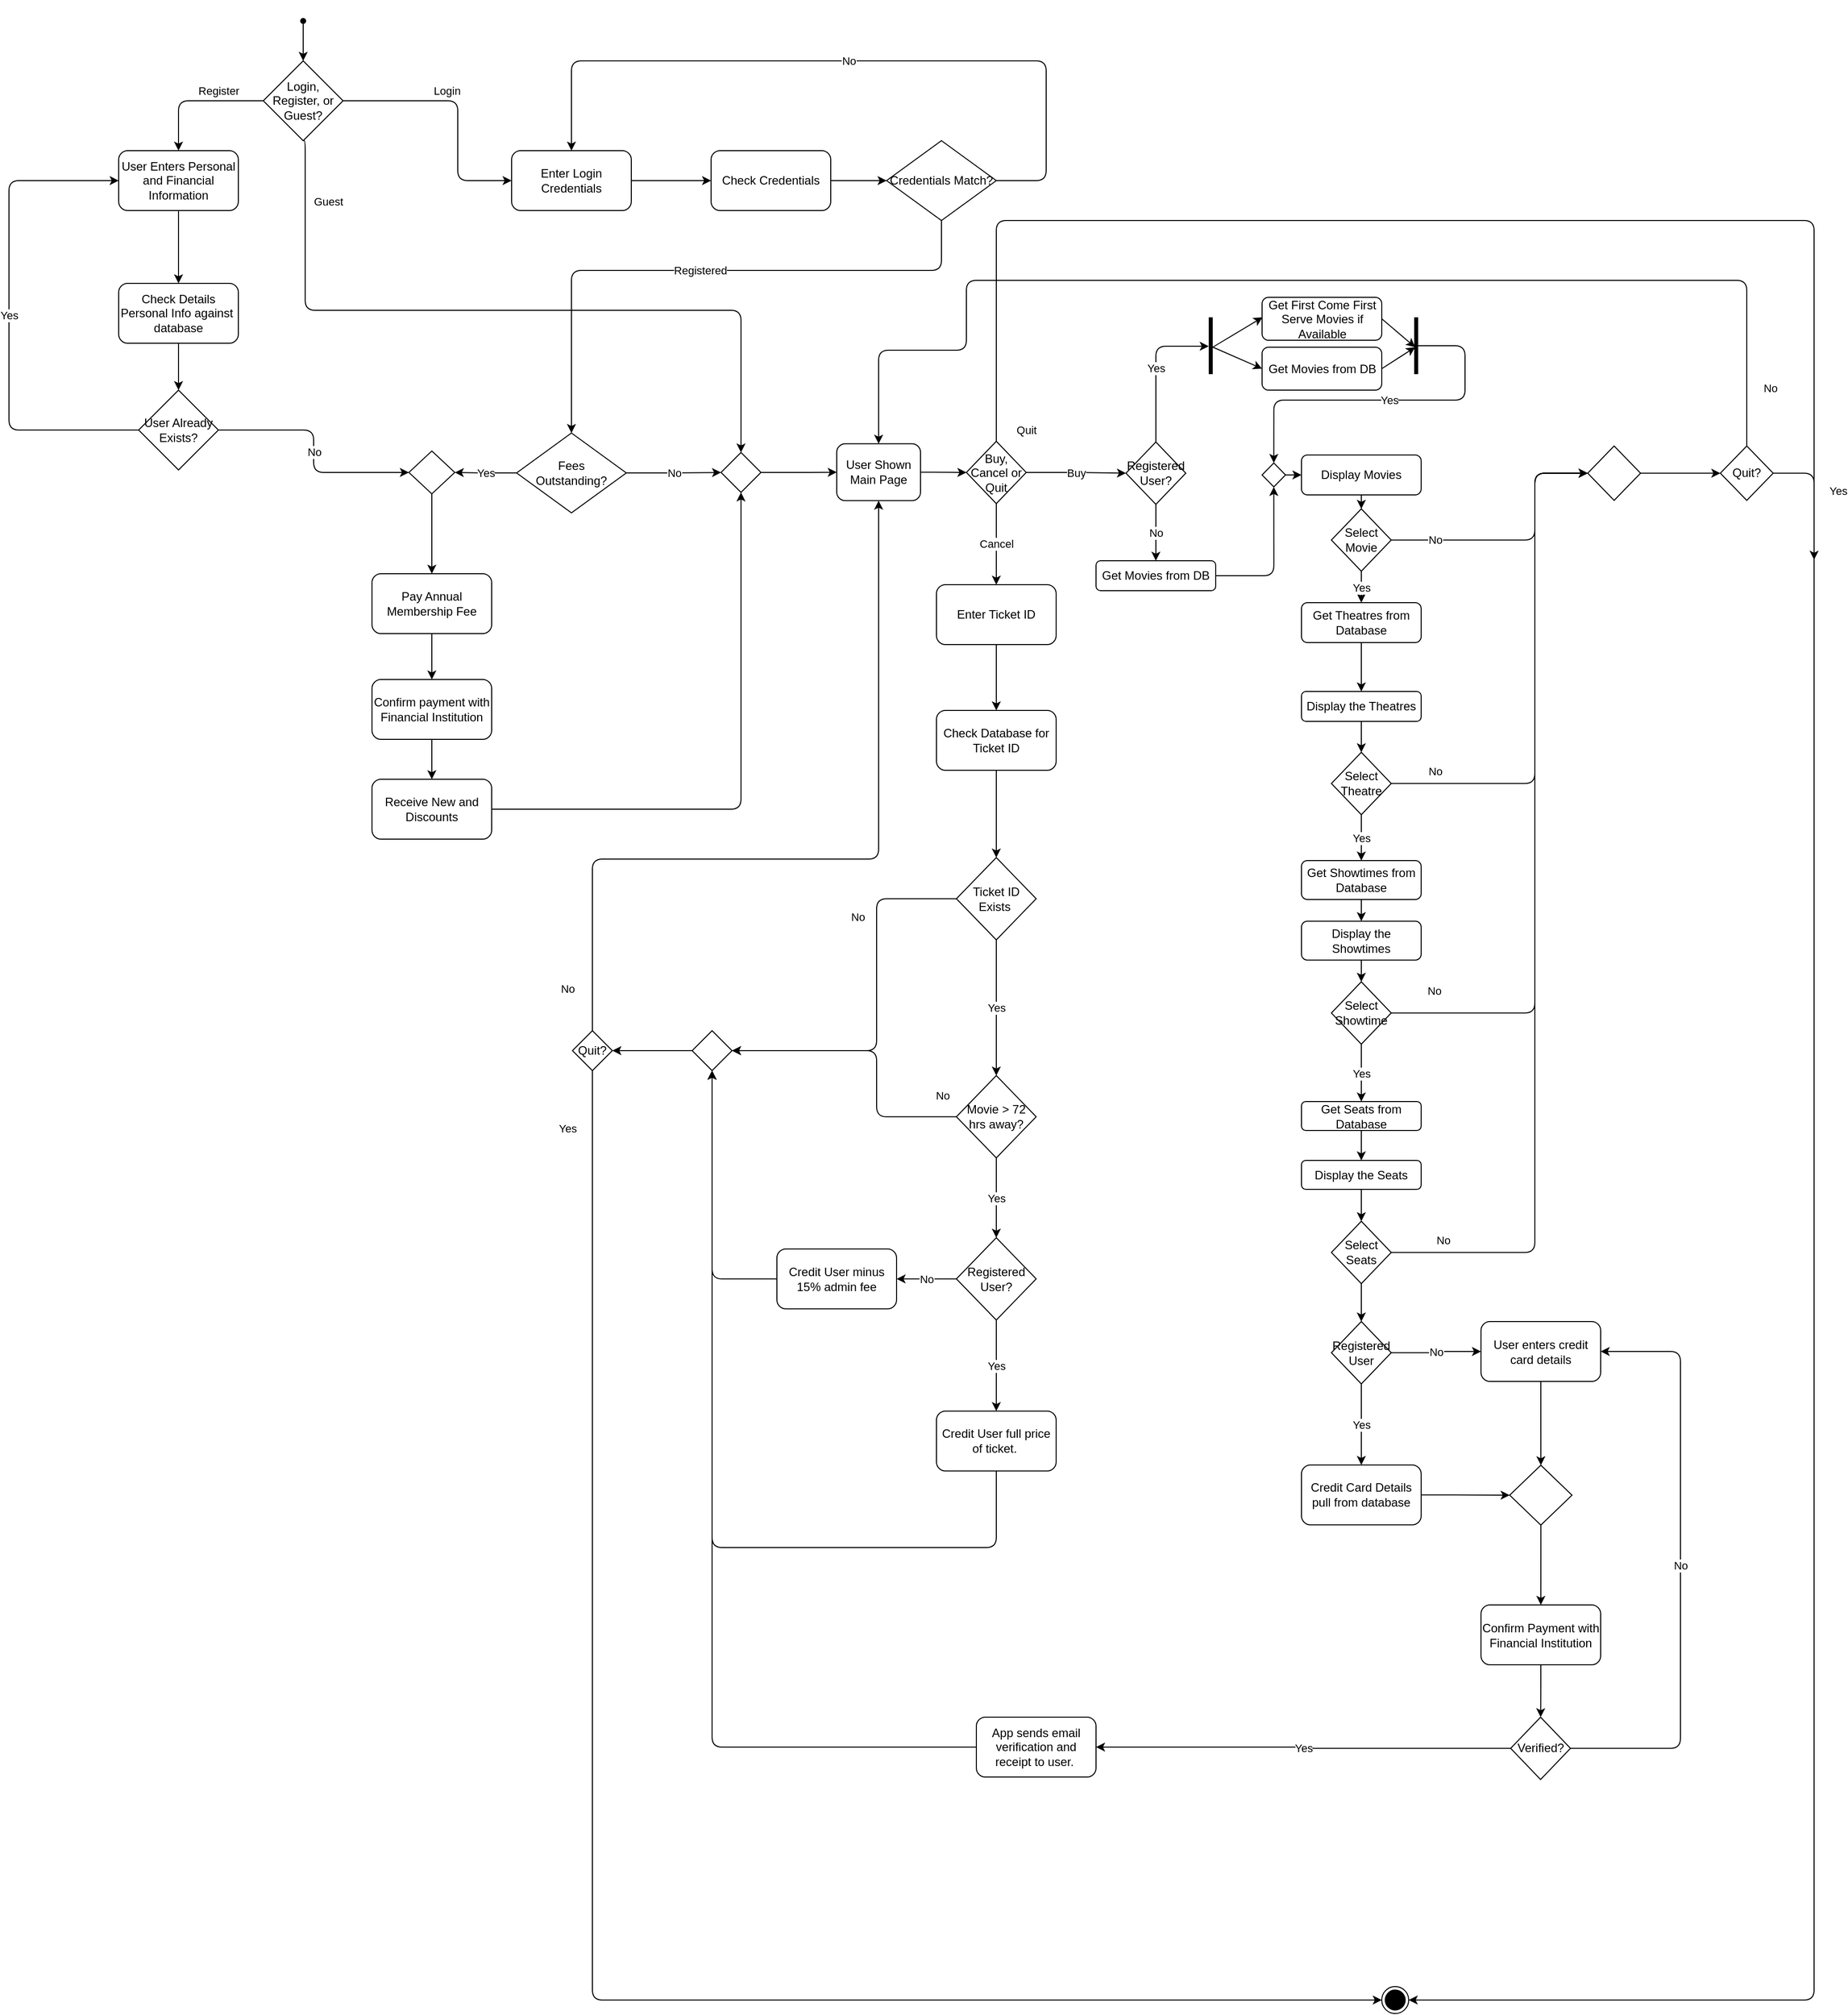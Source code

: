 <mxfile>
    <diagram id="45ct2a3uuLNAdjrdSQN5" name="Page-1">
        <mxGraphModel dx="3230" dy="1833" grid="1" gridSize="10" guides="1" tooltips="1" connect="1" arrows="1" fold="1" page="1" pageScale="1" pageWidth="850" pageHeight="1100" background="#ffffff" math="0" shadow="0">
            <root>
                <mxCell id="0"/>
                <mxCell id="1" parent="0"/>
                <mxCell id="5" value="" style="edgeStyle=none;html=1;fontColor=#000000;strokeColor=#000000;entryX=0.457;entryY=1.007;entryDx=0;entryDy=0;entryPerimeter=0;" edge="1" parent="1">
                    <mxGeometry relative="1" as="geometry">
                        <mxPoint x="145" y="30" as="sourcePoint"/>
                        <mxPoint x="145" y="30" as="targetPoint"/>
                    </mxGeometry>
                </mxCell>
                <mxCell id="9" value="" style="edgeStyle=none;html=1;fontColor=#000000;strokeColor=#000000;startArrow=none;" edge="1" parent="1" source="2" target="8">
                    <mxGeometry relative="1" as="geometry">
                        <mxPoint x="145" y="30" as="sourcePoint"/>
                    </mxGeometry>
                </mxCell>
                <mxCell id="12" value="Register" style="edgeStyle=orthogonalEdgeStyle;html=1;fontColor=#000000;strokeColor=#000000;exitX=0;exitY=0.5;exitDx=0;exitDy=0;entryX=0.5;entryY=0;entryDx=0;entryDy=0;labelBackgroundColor=#FFFFFF;" edge="1" parent="1" source="8" target="11">
                    <mxGeometry x="-0.333" y="-10" relative="1" as="geometry">
                        <mxPoint as="offset"/>
                    </mxGeometry>
                </mxCell>
                <mxCell id="17" value="Login" style="edgeStyle=orthogonalEdgeStyle;html=1;labelBackgroundColor=#FFFFFF;fontColor=#000000;strokeColor=#000000;" edge="1" parent="1" source="8" target="16">
                    <mxGeometry x="-0.167" y="10" relative="1" as="geometry">
                        <Array as="points">
                            <mxPoint x="300" y="110"/>
                        </Array>
                        <mxPoint as="offset"/>
                    </mxGeometry>
                </mxCell>
                <mxCell id="8" value="Login, Register, or Guest?" style="rhombus;whiteSpace=wrap;html=1;fillColor=none;strokeColor=#000000;fontColor=#000000;sketch=0;fillStyle=solid;" vertex="1" parent="1">
                    <mxGeometry x="105" y="70" width="80" height="80" as="geometry"/>
                </mxCell>
                <mxCell id="2" value="" style="shape=waypoint;sketch=0;fillStyle=solid;size=6;pointerEvents=1;points=[];fillColor=none;resizable=0;rotatable=0;perimeter=centerPerimeter;snapToPoint=1;strokeColor=#000000;fontColor=#000000;" vertex="1" parent="1">
                    <mxGeometry x="125" y="10" width="40" height="40" as="geometry"/>
                </mxCell>
                <mxCell id="10" value="" style="edgeStyle=none;html=1;fontColor=#000000;strokeColor=#000000;endArrow=none;" edge="1" parent="1" target="2">
                    <mxGeometry relative="1" as="geometry">
                        <mxPoint x="145" y="30" as="sourcePoint"/>
                        <mxPoint x="145" y="70" as="targetPoint"/>
                    </mxGeometry>
                </mxCell>
                <mxCell id="14" value="" style="edgeStyle=orthogonalEdgeStyle;html=1;labelBackgroundColor=#FFFFFF;fontColor=#000000;strokeColor=#000000;entryX=0.5;entryY=0;entryDx=0;entryDy=0;exitX=0.5;exitY=1;exitDx=0;exitDy=0;" edge="1" parent="1" source="11" target="46">
                    <mxGeometry relative="1" as="geometry"/>
                </mxCell>
                <mxCell id="11" value="User Enters Personal and Financial Information" style="rounded=1;whiteSpace=wrap;html=1;fillColor=none;strokeColor=#000000;fontColor=#000000;sketch=0;fillStyle=solid;" vertex="1" parent="1">
                    <mxGeometry x="-40" y="160" width="120" height="60" as="geometry"/>
                </mxCell>
                <mxCell id="71" value="" style="edgeStyle=orthogonalEdgeStyle;html=1;labelBackgroundColor=#FFFFFF;fontColor=#000000;strokeColor=#000000;" edge="1" parent="1" source="13" target="69">
                    <mxGeometry relative="1" as="geometry"/>
                </mxCell>
                <mxCell id="13" value="Pay Annual Membership Fee" style="whiteSpace=wrap;html=1;fillColor=none;strokeColor=#000000;fontColor=#000000;rounded=1;sketch=0;fillStyle=solid;" vertex="1" parent="1">
                    <mxGeometry x="214" y="584" width="120" height="60" as="geometry"/>
                </mxCell>
                <mxCell id="45" value="" style="edgeStyle=orthogonalEdgeStyle;html=1;labelBackgroundColor=#FFFFFF;fontColor=#000000;strokeColor=#000000;" edge="1" parent="1" source="16" target="44">
                    <mxGeometry relative="1" as="geometry"/>
                </mxCell>
                <mxCell id="16" value="Enter Login Credentials" style="rounded=1;whiteSpace=wrap;html=1;fillColor=none;strokeColor=#000000;fontColor=#000000;sketch=0;fillStyle=solid;" vertex="1" parent="1">
                    <mxGeometry x="354" y="160" width="120" height="60" as="geometry"/>
                </mxCell>
                <mxCell id="27" value="Registered" style="edgeStyle=orthogonalEdgeStyle;html=1;labelBackgroundColor=#FFFFFF;fontColor=#000000;strokeColor=#000000;exitX=0.5;exitY=1;exitDx=0;exitDy=0;" edge="1" parent="1" source="153" target="24">
                    <mxGeometry relative="1" as="geometry">
                        <mxPoint x="414" y="363" as="sourcePoint"/>
                        <Array as="points">
                            <mxPoint x="785" y="280"/>
                            <mxPoint x="414" y="280"/>
                        </Array>
                    </mxGeometry>
                </mxCell>
                <mxCell id="41" value="Guest" style="edgeStyle=orthogonalEdgeStyle;html=1;labelBackgroundColor=#FFFFFF;fontColor=#000000;strokeColor=#000000;entryX=0.5;entryY=0;entryDx=0;entryDy=0;exitX=0.5;exitY=1;exitDx=0;exitDy=0;" edge="1" parent="1" source="8" target="42">
                    <mxGeometry x="-0.835" y="23" relative="1" as="geometry">
                        <mxPoint x="469" y="323" as="sourcePoint"/>
                        <mxPoint x="564" y="323" as="targetPoint"/>
                        <Array as="points">
                            <mxPoint x="147" y="150"/>
                            <mxPoint x="147" y="320"/>
                            <mxPoint x="584" y="320"/>
                        </Array>
                        <mxPoint y="1" as="offset"/>
                    </mxGeometry>
                </mxCell>
                <mxCell id="32" value="Yes" style="edgeStyle=orthogonalEdgeStyle;html=1;labelBackgroundColor=#FFFFFF;fontColor=#000000;strokeColor=#000000;" edge="1" parent="1" source="24" target="31">
                    <mxGeometry relative="1" as="geometry"/>
                </mxCell>
                <mxCell id="39" value="No" style="edgeStyle=orthogonalEdgeStyle;html=1;labelBackgroundColor=#FFFFFF;fontColor=#000000;strokeColor=#000000;entryX=0;entryY=0.5;entryDx=0;entryDy=0;" edge="1" parent="1" source="24" target="42">
                    <mxGeometry relative="1" as="geometry">
                        <mxPoint x="564" y="482" as="targetPoint"/>
                    </mxGeometry>
                </mxCell>
                <mxCell id="24" value="Fees &lt;br&gt;Outstanding?" style="rhombus;whiteSpace=wrap;html=1;fillColor=none;strokeColor=#000000;fontColor=#000000;sketch=0;fillStyle=solid;" vertex="1" parent="1">
                    <mxGeometry x="359" y="443" width="110" height="80" as="geometry"/>
                </mxCell>
                <mxCell id="33" value="" style="edgeStyle=orthogonalEdgeStyle;html=1;labelBackgroundColor=#FFFFFF;fontColor=#000000;strokeColor=#000000;" edge="1" parent="1" source="31" target="13">
                    <mxGeometry relative="1" as="geometry"/>
                </mxCell>
                <mxCell id="31" value="" style="rhombus;whiteSpace=wrap;html=1;fillColor=none;strokeColor=#000000;fontColor=#000000;sketch=0;fillStyle=solid;" vertex="1" parent="1">
                    <mxGeometry x="251" y="461" width="46" height="43" as="geometry"/>
                </mxCell>
                <mxCell id="37" value="" style="edgeStyle=orthogonalEdgeStyle;html=1;labelBackgroundColor=#FFFFFF;fontColor=#000000;strokeColor=#000000;entryX=0.5;entryY=1;entryDx=0;entryDy=0;" edge="1" parent="1" source="34" target="42">
                    <mxGeometry relative="1" as="geometry">
                        <mxPoint x="414.0" y="820" as="targetPoint"/>
                    </mxGeometry>
                </mxCell>
                <mxCell id="34" value="Receive New and Discounts" style="whiteSpace=wrap;html=1;fillColor=none;strokeColor=#000000;fontColor=#000000;rounded=1;sketch=0;fillStyle=solid;" vertex="1" parent="1">
                    <mxGeometry x="214" y="790" width="120" height="60" as="geometry"/>
                </mxCell>
                <mxCell id="74" value="Buy" style="edgeStyle=orthogonalEdgeStyle;html=1;labelBackgroundColor=#FFFFFF;fontColor=#000000;strokeColor=#000000;exitX=1;exitY=0.5;exitDx=0;exitDy=0;entryX=0;entryY=0.5;entryDx=0;entryDy=0;" edge="1" parent="1" source="101" target="201">
                    <mxGeometry relative="1" as="geometry">
                        <mxPoint x="920" y="483" as="sourcePoint"/>
                        <mxPoint x="960" y="483" as="targetPoint"/>
                    </mxGeometry>
                </mxCell>
                <mxCell id="102" value="" style="edgeStyle=orthogonalEdgeStyle;html=1;labelBackgroundColor=#FFFFFF;fontColor=#000000;strokeColor=#000000;" edge="1" parent="1" source="38" target="101">
                    <mxGeometry relative="1" as="geometry"/>
                </mxCell>
                <mxCell id="38" value="User Shown Main Page" style="rounded=1;whiteSpace=wrap;html=1;fillColor=none;strokeColor=#000000;fontColor=#000000;sketch=0;fillStyle=solid;" vertex="1" parent="1">
                    <mxGeometry x="680" y="453.75" width="84" height="57" as="geometry"/>
                </mxCell>
                <mxCell id="43" value="" style="edgeStyle=orthogonalEdgeStyle;html=1;labelBackgroundColor=#FFFFFF;fontColor=#000000;strokeColor=#000000;" edge="1" parent="1" source="42" target="38">
                    <mxGeometry relative="1" as="geometry"/>
                </mxCell>
                <mxCell id="42" value="" style="rhombus;whiteSpace=wrap;html=1;fontColor=#000000;strokeColor=#000000;fillColor=#FFFFFF;" vertex="1" parent="1">
                    <mxGeometry x="564" y="462.5" width="40" height="40" as="geometry"/>
                </mxCell>
                <mxCell id="154" value="" style="edgeStyle=orthogonalEdgeStyle;html=1;labelBackgroundColor=#FFFFFF;fontColor=#000000;strokeColor=#000000;" edge="1" parent="1" source="44" target="153">
                    <mxGeometry relative="1" as="geometry"/>
                </mxCell>
                <mxCell id="44" value="Check Credentials" style="whiteSpace=wrap;html=1;fillColor=none;strokeColor=#000000;fontColor=#000000;rounded=1;sketch=0;fillStyle=solid;" vertex="1" parent="1">
                    <mxGeometry x="554" y="160" width="120" height="60" as="geometry"/>
                </mxCell>
                <mxCell id="56" value="" style="edgeStyle=orthogonalEdgeStyle;html=1;labelBackgroundColor=#FFFFFF;fontColor=#000000;strokeColor=#000000;" edge="1" parent="1" source="46" target="55">
                    <mxGeometry relative="1" as="geometry"/>
                </mxCell>
                <mxCell id="46" value="Check Details Personal Info against&amp;nbsp;&lt;br&gt;database" style="whiteSpace=wrap;html=1;fillColor=none;strokeColor=#000000;fontColor=#000000;rounded=1;sketch=0;fillStyle=solid;" vertex="1" parent="1">
                    <mxGeometry x="-40" y="293" width="120" height="60" as="geometry"/>
                </mxCell>
                <mxCell id="58" value="Yes" style="edgeStyle=orthogonalEdgeStyle;html=1;labelBackgroundColor=#FFFFFF;fontColor=#000000;strokeColor=#000000;entryX=0;entryY=0.5;entryDx=0;entryDy=0;" edge="1" parent="1" source="55" target="11">
                    <mxGeometry relative="1" as="geometry">
                        <mxPoint x="-100" y="440" as="targetPoint"/>
                        <Array as="points">
                            <mxPoint x="-150" y="440"/>
                            <mxPoint x="-150" y="190"/>
                        </Array>
                    </mxGeometry>
                </mxCell>
                <mxCell id="60" value="No" style="edgeStyle=orthogonalEdgeStyle;html=1;labelBackgroundColor=#FFFFFF;fontColor=#000000;strokeColor=#000000;entryX=0;entryY=0.5;entryDx=0;entryDy=0;" edge="1" parent="1" source="55" target="31">
                    <mxGeometry relative="1" as="geometry">
                        <mxPoint x="20" y="525" as="targetPoint"/>
                    </mxGeometry>
                </mxCell>
                <mxCell id="55" value="User Already Exists?" style="rhombus;whiteSpace=wrap;html=1;fillColor=none;strokeColor=#000000;fontColor=#000000;sketch=0;fillStyle=solid;" vertex="1" parent="1">
                    <mxGeometry x="-20" y="400" width="80" height="80" as="geometry"/>
                </mxCell>
                <mxCell id="72" value="" style="edgeStyle=orthogonalEdgeStyle;html=1;labelBackgroundColor=#FFFFFF;fontColor=#000000;strokeColor=#000000;" edge="1" parent="1" source="69" target="34">
                    <mxGeometry relative="1" as="geometry"/>
                </mxCell>
                <mxCell id="69" value="Confirm payment with Financial Institution" style="whiteSpace=wrap;html=1;fillColor=none;strokeColor=#000000;fontColor=#000000;rounded=1;sketch=0;fillStyle=solid;" vertex="1" parent="1">
                    <mxGeometry x="214" y="690" width="120" height="60" as="geometry"/>
                </mxCell>
                <mxCell id="230" value="Yes" style="edgeStyle=none;html=1;labelBackgroundColor=#FFFFFF;fontColor=#000000;startArrow=none;startFill=0;endArrow=classic;endFill=1;strokeColor=#000000;" edge="1" parent="1" source="73" target="203">
                    <mxGeometry relative="1" as="geometry"/>
                </mxCell>
                <mxCell id="244" value="No" style="edgeStyle=orthogonalEdgeStyle;html=1;labelBackgroundColor=#FFFFFF;fontColor=#000000;startArrow=none;startFill=0;endArrow=classic;endFill=1;strokeColor=#000000;entryX=0;entryY=0.5;entryDx=0;entryDy=0;" edge="1" parent="1" source="73" target="176">
                    <mxGeometry x="-0.666" relative="1" as="geometry">
                        <mxPoint x="1316" y="550.25" as="targetPoint"/>
                        <Array as="points">
                            <mxPoint x="1380" y="550"/>
                            <mxPoint x="1380" y="483"/>
                        </Array>
                        <mxPoint as="offset"/>
                    </mxGeometry>
                </mxCell>
                <mxCell id="73" value="Select Movie" style="rhombus;whiteSpace=wrap;html=1;fontColor=#000000;strokeColor=#000000;fillColor=#FFFFFF;" vertex="1" parent="1">
                    <mxGeometry x="1176" y="519" width="60" height="62.5" as="geometry"/>
                </mxCell>
                <mxCell id="84" value="" style="edgeStyle=orthogonalEdgeStyle;html=1;labelBackgroundColor=#FFFFFF;fontColor=#000000;strokeColor=#000000;" edge="1" parent="1" source="81" target="83">
                    <mxGeometry relative="1" as="geometry"/>
                </mxCell>
                <mxCell id="81" value="Display the Theatres" style="rounded=1;whiteSpace=wrap;html=1;fillColor=#FFFFFF;strokeColor=#000000;fontColor=#000000;" vertex="1" parent="1">
                    <mxGeometry x="1146" y="702" width="120" height="30" as="geometry"/>
                </mxCell>
                <mxCell id="179" value="No" style="edgeStyle=orthogonalEdgeStyle;html=1;labelBackgroundColor=#FFFFFF;fontColor=#000000;strokeColor=#000000;entryX=0;entryY=0.5;entryDx=0;entryDy=0;" edge="1" parent="1" source="83" target="176">
                    <mxGeometry x="-0.828" y="12" relative="1" as="geometry">
                        <mxPoint x="1316" y="752.25" as="targetPoint"/>
                        <Array as="points">
                            <mxPoint x="1380" y="794"/>
                            <mxPoint x="1380" y="483"/>
                        </Array>
                        <mxPoint as="offset"/>
                    </mxGeometry>
                </mxCell>
                <mxCell id="208" value="Yes" style="edgeStyle=orthogonalEdgeStyle;html=1;labelBackgroundColor=#FFFFFF;fontColor=#000000;strokeColor=#000000;" edge="1" parent="1" source="83" target="205">
                    <mxGeometry relative="1" as="geometry"/>
                </mxCell>
                <mxCell id="83" value="Select Theatre" style="rhombus;whiteSpace=wrap;html=1;fontColor=#000000;strokeColor=#000000;fillColor=#FFFFFF;" vertex="1" parent="1">
                    <mxGeometry x="1176" y="763" width="60" height="62.5" as="geometry"/>
                </mxCell>
                <mxCell id="90" value="Yes" style="edgeStyle=orthogonalEdgeStyle;html=1;labelBackgroundColor=#FFFFFF;fontColor=#000000;strokeColor=#000000;" edge="1" parent="1" source="85" target="89">
                    <mxGeometry relative="1" as="geometry"/>
                </mxCell>
                <mxCell id="181" value="No" style="edgeStyle=orthogonalEdgeStyle;html=1;labelBackgroundColor=#FFFFFF;fontColor=#000000;strokeColor=#000000;entryX=0;entryY=0.5;entryDx=0;entryDy=0;" edge="1" parent="1" source="85" target="176">
                    <mxGeometry x="-0.885" y="22" relative="1" as="geometry">
                        <mxPoint x="1316" y="982.25" as="targetPoint"/>
                        <Array as="points">
                            <mxPoint x="1380" y="1024"/>
                            <mxPoint x="1380" y="483"/>
                        </Array>
                        <mxPoint as="offset"/>
                    </mxGeometry>
                </mxCell>
                <mxCell id="85" value="Select Showtime" style="rhombus;whiteSpace=wrap;html=1;fontColor=#000000;strokeColor=#000000;fillColor=#FFFFFF;" vertex="1" parent="1">
                    <mxGeometry x="1176" y="993" width="60" height="62.5" as="geometry"/>
                </mxCell>
                <mxCell id="88" value="" style="edgeStyle=orthogonalEdgeStyle;html=1;labelBackgroundColor=#FFFFFF;fontColor=#000000;strokeColor=#000000;" edge="1" parent="1" source="87" target="85">
                    <mxGeometry relative="1" as="geometry"/>
                </mxCell>
                <mxCell id="87" value="Display the Showtimes" style="rounded=1;whiteSpace=wrap;html=1;fillColor=#FFFFFF;strokeColor=#000000;fontColor=#000000;" vertex="1" parent="1">
                    <mxGeometry x="1146" y="932.25" width="120" height="39" as="geometry"/>
                </mxCell>
                <mxCell id="213" value="" style="edgeStyle=orthogonalEdgeStyle;html=1;labelBackgroundColor=#FFFFFF;fontColor=#000000;strokeColor=#000000;" edge="1" parent="1" source="89" target="212">
                    <mxGeometry relative="1" as="geometry"/>
                </mxCell>
                <mxCell id="89" value="Get Seats from Database" style="rounded=1;whiteSpace=wrap;html=1;fillColor=#FFFFFF;strokeColor=#000000;fontColor=#000000;" vertex="1" parent="1">
                    <mxGeometry x="1146" y="1113" width="120" height="29" as="geometry"/>
                </mxCell>
                <mxCell id="98" value="" style="edgeStyle=orthogonalEdgeStyle;html=1;labelBackgroundColor=#FFFFFF;fontColor=#000000;strokeColor=#000000;" edge="1" parent="1" source="91" target="97">
                    <mxGeometry relative="1" as="geometry"/>
                </mxCell>
                <mxCell id="183" value="No" style="edgeStyle=orthogonalEdgeStyle;html=1;labelBackgroundColor=#FFFFFF;fontColor=#000000;strokeColor=#000000;entryX=0;entryY=0.5;entryDx=0;entryDy=0;" edge="1" parent="1" source="91" target="176">
                    <mxGeometry x="-0.893" y="12" relative="1" as="geometry">
                        <mxPoint x="1316" y="1222.25" as="targetPoint"/>
                        <Array as="points">
                            <mxPoint x="1380" y="1264"/>
                            <mxPoint x="1380" y="483"/>
                        </Array>
                        <mxPoint x="-1" as="offset"/>
                    </mxGeometry>
                </mxCell>
                <mxCell id="91" value="Select Seats" style="rhombus;whiteSpace=wrap;html=1;fontColor=#000000;strokeColor=#000000;fillColor=#FFFFFF;" vertex="1" parent="1">
                    <mxGeometry x="1176" y="1233" width="60" height="62.5" as="geometry"/>
                </mxCell>
                <mxCell id="100" value="Yes" style="edgeStyle=orthogonalEdgeStyle;html=1;labelBackgroundColor=#FFFFFF;fontColor=#000000;strokeColor=#000000;" edge="1" parent="1" source="97" target="99">
                    <mxGeometry relative="1" as="geometry"/>
                </mxCell>
                <mxCell id="105" value="No" style="edgeStyle=orthogonalEdgeStyle;html=1;labelBackgroundColor=#FFFFFF;fontColor=#000000;strokeColor=#000000;" edge="1" parent="1" source="97" target="104">
                    <mxGeometry relative="1" as="geometry"/>
                </mxCell>
                <mxCell id="97" value="Registered User" style="rhombus;whiteSpace=wrap;html=1;fontColor=#000000;strokeColor=#000000;fillColor=#FFFFFF;" vertex="1" parent="1">
                    <mxGeometry x="1176" y="1333.5" width="60" height="62.5" as="geometry"/>
                </mxCell>
                <mxCell id="108" value="" style="edgeStyle=orthogonalEdgeStyle;html=1;labelBackgroundColor=#FFFFFF;fontColor=#000000;strokeColor=#000000;" edge="1" parent="1" source="99" target="106">
                    <mxGeometry relative="1" as="geometry"/>
                </mxCell>
                <mxCell id="99" value="Credit Card Details pull from database" style="rounded=1;whiteSpace=wrap;html=1;fillColor=#FFFFFF;strokeColor=#000000;fontColor=#000000;" vertex="1" parent="1">
                    <mxGeometry x="1146" y="1477.25" width="120" height="60" as="geometry"/>
                </mxCell>
                <mxCell id="129" value="Cancel" style="edgeStyle=orthogonalEdgeStyle;html=1;labelBackgroundColor=#FFFFFF;fontColor=#000000;strokeColor=#000000;" edge="1" parent="1" source="101" target="128">
                    <mxGeometry relative="1" as="geometry"/>
                </mxCell>
                <mxCell id="246" value="Quit" style="edgeStyle=orthogonalEdgeStyle;html=1;labelBackgroundColor=#FFFFFF;fontColor=#000000;startArrow=none;startFill=0;endArrow=classic;endFill=1;strokeColor=#000000;" edge="1" parent="1" source="101">
                    <mxGeometry x="-0.984" y="-30" relative="1" as="geometry">
                        <mxPoint x="1660" y="570" as="targetPoint"/>
                        <Array as="points">
                            <mxPoint x="840" y="230"/>
                            <mxPoint x="1660" y="230"/>
                        </Array>
                        <mxPoint as="offset"/>
                    </mxGeometry>
                </mxCell>
                <mxCell id="101" value="Buy, Cancel or Quit" style="rhombus;whiteSpace=wrap;html=1;fontColor=#000000;strokeColor=#000000;fillColor=#FFFFFF;" vertex="1" parent="1">
                    <mxGeometry x="810" y="451.25" width="60" height="62.5" as="geometry"/>
                </mxCell>
                <mxCell id="107" value="" style="edgeStyle=orthogonalEdgeStyle;html=1;labelBackgroundColor=#FFFFFF;fontColor=#000000;strokeColor=#000000;" edge="1" parent="1" source="104" target="106">
                    <mxGeometry relative="1" as="geometry"/>
                </mxCell>
                <mxCell id="104" value="User enters credit card details" style="rounded=1;whiteSpace=wrap;html=1;fillColor=#FFFFFF;strokeColor=#000000;fontColor=#000000;" vertex="1" parent="1">
                    <mxGeometry x="1326" y="1333.5" width="120" height="60" as="geometry"/>
                </mxCell>
                <mxCell id="111" value="" style="edgeStyle=orthogonalEdgeStyle;html=1;labelBackgroundColor=#FFFFFF;fontColor=#000000;strokeColor=#000000;" edge="1" parent="1" source="106" target="110">
                    <mxGeometry relative="1" as="geometry"/>
                </mxCell>
                <mxCell id="106" value="" style="rhombus;whiteSpace=wrap;html=1;fontColor=#000000;strokeColor=#000000;fillColor=#FFFFFF;direction=south;" vertex="1" parent="1">
                    <mxGeometry x="1354.75" y="1477.5" width="62.5" height="60" as="geometry"/>
                </mxCell>
                <mxCell id="113" value="" style="edgeStyle=orthogonalEdgeStyle;html=1;labelBackgroundColor=#FFFFFF;fontColor=#000000;strokeColor=#000000;" edge="1" parent="1" source="110" target="112">
                    <mxGeometry relative="1" as="geometry"/>
                </mxCell>
                <mxCell id="110" value="Confirm Payment with Financial Institution" style="rounded=1;whiteSpace=wrap;html=1;fillColor=#FFFFFF;strokeColor=#000000;fontColor=#000000;" vertex="1" parent="1">
                    <mxGeometry x="1326" y="1617.5" width="120" height="60" as="geometry"/>
                </mxCell>
                <mxCell id="115" value="No" style="edgeStyle=orthogonalEdgeStyle;html=1;labelBackgroundColor=#FFFFFF;fontColor=#000000;strokeColor=#000000;entryX=1;entryY=0.5;entryDx=0;entryDy=0;" edge="1" parent="1" source="112" target="104">
                    <mxGeometry relative="1" as="geometry">
                        <mxPoint x="1465.75" y="1761.333" as="targetPoint"/>
                        <Array as="points">
                            <mxPoint x="1526" y="1761"/>
                            <mxPoint x="1526" y="1364"/>
                        </Array>
                    </mxGeometry>
                </mxCell>
                <mxCell id="119" value="Yes" style="edgeStyle=orthogonalEdgeStyle;html=1;labelBackgroundColor=#FFFFFF;fontColor=#000000;strokeColor=#000000;" edge="1" parent="1" source="112" target="118">
                    <mxGeometry relative="1" as="geometry"/>
                </mxCell>
                <mxCell id="112" value="Verified?" style="rhombus;whiteSpace=wrap;html=1;fontColor=#000000;strokeColor=#000000;fillColor=#FFFFFF;" vertex="1" parent="1">
                    <mxGeometry x="1355.75" y="1730" width="60" height="62.5" as="geometry"/>
                </mxCell>
                <mxCell id="125" value="" style="edgeStyle=orthogonalEdgeStyle;html=1;labelBackgroundColor=#FFFFFF;fontColor=#000000;strokeColor=#000000;entryX=0.5;entryY=1;entryDx=0;entryDy=0;" edge="1" parent="1" source="118" target="170">
                    <mxGeometry relative="1" as="geometry">
                        <mxPoint x="1240" y="2000" as="targetPoint"/>
                    </mxGeometry>
                </mxCell>
                <mxCell id="118" value="App sends email verification and receipt to user.&amp;nbsp;" style="rounded=1;whiteSpace=wrap;html=1;fillColor=#FFFFFF;strokeColor=#000000;fontColor=#000000;" vertex="1" parent="1">
                    <mxGeometry x="820" y="1730" width="120" height="60" as="geometry"/>
                </mxCell>
                <mxCell id="126" value="" style="ellipse;whiteSpace=wrap;html=1;aspect=fixed;fontColor=#000000;strokeColor=#000000;fillColor=#FFFFFF;" vertex="1" parent="1">
                    <mxGeometry x="1226.5" y="2000" width="27" height="27" as="geometry"/>
                </mxCell>
                <mxCell id="124" value="" style="ellipse;whiteSpace=wrap;html=1;aspect=fixed;fontColor=#000000;strokeColor=#000000;fillColor=#000000;gradientColor=none;" vertex="1" parent="1">
                    <mxGeometry x="1230" y="2003.5" width="20" height="20" as="geometry"/>
                </mxCell>
                <mxCell id="131" value="" style="edgeStyle=orthogonalEdgeStyle;html=1;labelBackgroundColor=#FFFFFF;fontColor=#000000;strokeColor=#000000;entryX=0.5;entryY=0;entryDx=0;entryDy=0;" edge="1" parent="1" source="128" target="157">
                    <mxGeometry relative="1" as="geometry">
                        <mxPoint x="840" y="727.5" as="targetPoint"/>
                    </mxGeometry>
                </mxCell>
                <mxCell id="128" value="Enter Ticket ID" style="rounded=1;whiteSpace=wrap;html=1;fillColor=#FFFFFF;strokeColor=#000000;fontColor=#000000;" vertex="1" parent="1">
                    <mxGeometry x="780" y="595" width="120" height="60" as="geometry"/>
                </mxCell>
                <mxCell id="136" value="Yes" style="edgeStyle=orthogonalEdgeStyle;html=1;labelBackgroundColor=#FFFFFF;fontColor=#000000;strokeColor=#000000;exitX=0.5;exitY=1;exitDx=0;exitDy=0;startArrow=none;" edge="1" parent="1" source="159" target="135">
                    <mxGeometry relative="1" as="geometry">
                        <mxPoint x="840" y="790" as="sourcePoint"/>
                    </mxGeometry>
                </mxCell>
                <mxCell id="140" value="Yes" style="edgeStyle=orthogonalEdgeStyle;html=1;labelBackgroundColor=#FFFFFF;fontColor=#000000;strokeColor=#000000;" edge="1" parent="1" source="135" target="139">
                    <mxGeometry relative="1" as="geometry"/>
                </mxCell>
                <mxCell id="135" value="Movie &amp;gt; 72 hrs away?" style="rhombus;whiteSpace=wrap;html=1;fontColor=#000000;strokeColor=#000000;fillColor=#FFFFFF;" vertex="1" parent="1">
                    <mxGeometry x="800" y="1087" width="80" height="82.5" as="geometry"/>
                </mxCell>
                <mxCell id="150" value="No" style="edgeStyle=orthogonalEdgeStyle;html=1;labelBackgroundColor=#FFFFFF;fontColor=#000000;strokeColor=#000000;exitX=0;exitY=0.5;exitDx=0;exitDy=0;entryX=1;entryY=0.5;entryDx=0;entryDy=0;" edge="1" parent="1" source="135" target="170">
                    <mxGeometry x="-0.907" y="-21" relative="1" as="geometry">
                        <mxPoint x="628" y="891.286" as="sourcePoint"/>
                        <mxPoint x="840" y="2010" as="targetPoint"/>
                        <Array as="points">
                            <mxPoint x="720" y="1128"/>
                            <mxPoint x="720" y="1062"/>
                        </Array>
                        <mxPoint as="offset"/>
                    </mxGeometry>
                </mxCell>
                <mxCell id="142" value="No" style="edgeStyle=orthogonalEdgeStyle;html=1;labelBackgroundColor=#FFFFFF;fontColor=#000000;strokeColor=#000000;" edge="1" parent="1" source="139" target="141">
                    <mxGeometry relative="1" as="geometry"/>
                </mxCell>
                <mxCell id="144" value="Yes" style="edgeStyle=orthogonalEdgeStyle;html=1;labelBackgroundColor=#FFFFFF;fontColor=#000000;strokeColor=#000000;" edge="1" parent="1" source="139" target="143">
                    <mxGeometry relative="1" as="geometry"/>
                </mxCell>
                <mxCell id="139" value="Registered User?" style="rhombus;whiteSpace=wrap;html=1;fontColor=#000000;strokeColor=#000000;fillColor=#FFFFFF;" vertex="1" parent="1">
                    <mxGeometry x="800" y="1249.5" width="80" height="82.5" as="geometry"/>
                </mxCell>
                <mxCell id="148" value="" style="edgeStyle=orthogonalEdgeStyle;html=1;labelBackgroundColor=#FFFFFF;fontColor=#000000;strokeColor=#000000;entryX=0.5;entryY=1;entryDx=0;entryDy=0;exitX=0;exitY=0.5;exitDx=0;exitDy=0;" edge="1" parent="1" source="141" target="170">
                    <mxGeometry relative="1" as="geometry">
                        <mxPoint x="680" y="2010" as="targetPoint"/>
                        <Array as="points">
                            <mxPoint x="555" y="1291"/>
                        </Array>
                    </mxGeometry>
                </mxCell>
                <mxCell id="141" value="Credit User minus 15% admin fee" style="rounded=1;whiteSpace=wrap;html=1;fillColor=#FFFFFF;strokeColor=#000000;fontColor=#000000;" vertex="1" parent="1">
                    <mxGeometry x="620" y="1260.75" width="120" height="60" as="geometry"/>
                </mxCell>
                <mxCell id="146" value="" style="edgeStyle=orthogonalEdgeStyle;html=1;labelBackgroundColor=#FFFFFF;fontColor=#000000;strokeColor=#000000;entryX=0.5;entryY=1;entryDx=0;entryDy=0;" edge="1" parent="1" source="143" target="170">
                    <mxGeometry relative="1" as="geometry">
                        <mxPoint x="840" y="1326.25" as="targetPoint"/>
                        <Array as="points">
                            <mxPoint x="840" y="1560"/>
                            <mxPoint x="555" y="1560"/>
                        </Array>
                    </mxGeometry>
                </mxCell>
                <mxCell id="143" value="Credit User full price of ticket.&amp;nbsp;" style="rounded=1;whiteSpace=wrap;html=1;fillColor=#FFFFFF;strokeColor=#000000;fontColor=#000000;" vertex="1" parent="1">
                    <mxGeometry x="780" y="1423.25" width="120" height="60" as="geometry"/>
                </mxCell>
                <mxCell id="156" value="No" style="edgeStyle=orthogonalEdgeStyle;html=1;labelBackgroundColor=#FFFFFF;fontColor=#000000;strokeColor=#000000;entryX=0.5;entryY=0;entryDx=0;entryDy=0;" edge="1" parent="1" source="153" target="16">
                    <mxGeometry relative="1" as="geometry">
                        <mxPoint x="785" y="70" as="targetPoint"/>
                        <Array as="points">
                            <mxPoint x="890" y="190"/>
                            <mxPoint x="890" y="70"/>
                            <mxPoint x="414" y="70"/>
                        </Array>
                    </mxGeometry>
                </mxCell>
                <mxCell id="153" value="Credentials Match?" style="rhombus;whiteSpace=wrap;html=1;fillColor=none;strokeColor=#000000;fontColor=#000000;sketch=0;fillStyle=solid;" vertex="1" parent="1">
                    <mxGeometry x="730" y="150" width="110" height="80" as="geometry"/>
                </mxCell>
                <mxCell id="161" value="" style="edgeStyle=orthogonalEdgeStyle;html=1;labelBackgroundColor=#FFFFFF;fontColor=#000000;strokeColor=#000000;" edge="1" parent="1" source="157" target="159">
                    <mxGeometry relative="1" as="geometry"/>
                </mxCell>
                <mxCell id="157" value="Check Database for Ticket ID" style="rounded=1;whiteSpace=wrap;html=1;fillColor=#FFFFFF;strokeColor=#000000;fontColor=#000000;" vertex="1" parent="1">
                    <mxGeometry x="780" y="721" width="120" height="60" as="geometry"/>
                </mxCell>
                <mxCell id="163" value="No" style="edgeStyle=orthogonalEdgeStyle;html=1;labelBackgroundColor=#FFFFFF;fontColor=#000000;strokeColor=#000000;exitX=0;exitY=0.5;exitDx=0;exitDy=0;entryX=1;entryY=0.5;entryDx=0;entryDy=0;" edge="1" parent="1" source="159" target="170">
                    <mxGeometry x="-0.48" y="-20" relative="1" as="geometry">
                        <mxPoint x="610" y="910" as="sourcePoint"/>
                        <mxPoint x="520" y="1130" as="targetPoint"/>
                        <Array as="points">
                            <mxPoint x="720" y="910"/>
                            <mxPoint x="720" y="1062"/>
                        </Array>
                        <mxPoint x="1" as="offset"/>
                    </mxGeometry>
                </mxCell>
                <mxCell id="159" value="Ticket ID Exists&amp;nbsp;" style="rhombus;whiteSpace=wrap;html=1;fontColor=#000000;strokeColor=#000000;fillColor=#FFFFFF;" vertex="1" parent="1">
                    <mxGeometry x="800" y="868.5" width="80" height="82.5" as="geometry"/>
                </mxCell>
                <mxCell id="175" value="No" style="edgeStyle=orthogonalEdgeStyle;html=1;labelBackgroundColor=#FFFFFF;fontColor=#000000;strokeColor=#000000;entryX=0.5;entryY=1;entryDx=0;entryDy=0;exitX=0.5;exitY=0;exitDx=0;exitDy=0;" edge="1" parent="1" source="184" target="38">
                    <mxGeometry x="-0.897" y="25" relative="1" as="geometry">
                        <mxPoint x="555" y="962" as="targetPoint"/>
                        <Array as="points">
                            <mxPoint x="435" y="870"/>
                            <mxPoint x="722" y="870"/>
                        </Array>
                        <mxPoint as="offset"/>
                    </mxGeometry>
                </mxCell>
                <mxCell id="185" value="" style="edgeStyle=orthogonalEdgeStyle;html=1;labelBackgroundColor=#FFFFFF;fontColor=#000000;strokeColor=#000000;" edge="1" parent="1" source="170" target="184">
                    <mxGeometry relative="1" as="geometry"/>
                </mxCell>
                <mxCell id="170" value="" style="rhombus;whiteSpace=wrap;html=1;fontColor=#000000;strokeColor=#000000;fillColor=#FFFFFF;gradientColor=none;" vertex="1" parent="1">
                    <mxGeometry x="535" y="1042" width="40" height="40" as="geometry"/>
                </mxCell>
                <mxCell id="193" value="" style="edgeStyle=orthogonalEdgeStyle;html=1;labelBackgroundColor=#FFFFFF;fontColor=#000000;strokeColor=#000000;" edge="1" parent="1" source="176" target="192">
                    <mxGeometry relative="1" as="geometry"/>
                </mxCell>
                <mxCell id="176" value="" style="rhombus;whiteSpace=wrap;html=1;fontColor=#000000;strokeColor=#000000;fillColor=#FFFFFF;" vertex="1" parent="1">
                    <mxGeometry x="1433" y="456" width="53" height="54.5" as="geometry"/>
                </mxCell>
                <mxCell id="187" value="Yes" style="edgeStyle=orthogonalEdgeStyle;html=1;labelBackgroundColor=#FFFFFF;fontColor=#000000;strokeColor=#000000;entryX=0;entryY=0.5;entryDx=0;entryDy=0;" edge="1" parent="1" source="184" target="126">
                    <mxGeometry x="-0.933" y="-25" relative="1" as="geometry">
                        <mxPoint x="435" y="1162" as="targetPoint"/>
                        <Array as="points">
                            <mxPoint x="435" y="2014"/>
                        </Array>
                        <mxPoint as="offset"/>
                    </mxGeometry>
                </mxCell>
                <mxCell id="184" value="Quit?" style="rhombus;whiteSpace=wrap;html=1;fontColor=#000000;strokeColor=#000000;fillColor=#FFFFFF;gradientColor=none;" vertex="1" parent="1">
                    <mxGeometry x="415" y="1042" width="40" height="40" as="geometry"/>
                </mxCell>
                <mxCell id="195" value="No" style="edgeStyle=orthogonalEdgeStyle;html=1;labelBackgroundColor=#FFFFFF;fontColor=#000000;strokeColor=#000000;entryX=0.5;entryY=0;entryDx=0;entryDy=0;" edge="1" parent="1" source="192" target="38">
                    <mxGeometry x="-0.903" y="-23" relative="1" as="geometry">
                        <mxPoint x="1446.5" y="376" as="targetPoint"/>
                        <Array as="points">
                            <mxPoint x="1593" y="290"/>
                            <mxPoint x="810" y="290"/>
                            <mxPoint x="810" y="360"/>
                            <mxPoint x="722" y="360"/>
                        </Array>
                        <mxPoint as="offset"/>
                    </mxGeometry>
                </mxCell>
                <mxCell id="197" value="Yes" style="edgeStyle=orthogonalEdgeStyle;html=1;labelBackgroundColor=#FFFFFF;fontColor=#000000;strokeColor=#000000;entryX=1;entryY=0.5;entryDx=0;entryDy=0;" edge="1" parent="1" source="192" target="126">
                    <mxGeometry x="-0.942" y="24" relative="1" as="geometry">
                        <mxPoint x="1446.5" y="590.5" as="targetPoint"/>
                        <Array as="points">
                            <mxPoint x="1660" y="483"/>
                            <mxPoint x="1660" y="2014"/>
                        </Array>
                        <mxPoint y="1" as="offset"/>
                    </mxGeometry>
                </mxCell>
                <mxCell id="192" value="Quit?" style="rhombus;whiteSpace=wrap;html=1;fontColor=#000000;strokeColor=#000000;fillColor=#FFFFFF;" vertex="1" parent="1">
                    <mxGeometry x="1566" y="456" width="53" height="54.5" as="geometry"/>
                </mxCell>
                <mxCell id="198" value="" style="line;strokeWidth=4;direction=south;html=1;perimeter=backbonePerimeter;points=[];outlineConnect=0;fontColor=#000000;fillColor=#FFFFFF;gradientColor=none;strokeColor=#000000;" vertex="1" parent="1">
                    <mxGeometry x="1050" y="327" width="10" height="57" as="geometry"/>
                </mxCell>
                <mxCell id="217" value="No" style="edgeStyle=orthogonalEdgeStyle;html=1;labelBackgroundColor=#FFFFFF;fontColor=#000000;strokeColor=#000000;" edge="1" parent="1" source="201" target="215">
                    <mxGeometry relative="1" as="geometry"/>
                </mxCell>
                <mxCell id="221" value="Yes" style="edgeStyle=orthogonalEdgeStyle;html=1;labelBackgroundColor=#FFFFFF;fontColor=#000000;strokeColor=#000000;exitX=0.5;exitY=0;exitDx=0;exitDy=0;" edge="1" parent="1" source="201" target="198">
                    <mxGeometry relative="1" as="geometry">
                        <mxPoint x="1000.091" y="409.095" as="sourcePoint"/>
                        <mxPoint x="1000" y="329" as="targetPoint"/>
                        <Array as="points">
                            <mxPoint x="1000" y="356"/>
                        </Array>
                    </mxGeometry>
                </mxCell>
                <mxCell id="201" value="Registered User?" style="rhombus;whiteSpace=wrap;html=1;fontColor=#000000;strokeColor=#000000;fillColor=#FFFFFF;" vertex="1" parent="1">
                    <mxGeometry x="970" y="452" width="60" height="62.5" as="geometry"/>
                </mxCell>
                <mxCell id="204" value="" style="edgeStyle=orthogonalEdgeStyle;html=1;labelBackgroundColor=#FFFFFF;fontColor=#000000;strokeColor=#000000;" edge="1" parent="1" source="203" target="81">
                    <mxGeometry relative="1" as="geometry"/>
                </mxCell>
                <mxCell id="203" value="Get Theatres from Database" style="rounded=1;whiteSpace=wrap;html=1;fillColor=#FFFFFF;strokeColor=#000000;fontColor=#000000;" vertex="1" parent="1">
                    <mxGeometry x="1146" y="613" width="120" height="40" as="geometry"/>
                </mxCell>
                <mxCell id="210" value="" style="edgeStyle=orthogonalEdgeStyle;html=1;labelBackgroundColor=#FFFFFF;fontColor=#000000;strokeColor=#000000;entryX=0.5;entryY=0;entryDx=0;entryDy=0;" edge="1" parent="1" source="205" target="87">
                    <mxGeometry relative="1" as="geometry">
                        <mxPoint x="1066" y="891" as="targetPoint"/>
                    </mxGeometry>
                </mxCell>
                <mxCell id="205" value="Get Showtimes from Database" style="rounded=1;whiteSpace=wrap;html=1;fillColor=#FFFFFF;strokeColor=#000000;fontColor=#000000;" vertex="1" parent="1">
                    <mxGeometry x="1146" y="871.5" width="120" height="39" as="geometry"/>
                </mxCell>
                <mxCell id="214" value="" style="edgeStyle=orthogonalEdgeStyle;html=1;labelBackgroundColor=#FFFFFF;fontColor=#000000;strokeColor=#000000;" edge="1" parent="1" source="212" target="91">
                    <mxGeometry relative="1" as="geometry"/>
                </mxCell>
                <mxCell id="212" value="Display the Seats" style="rounded=1;whiteSpace=wrap;html=1;fillColor=#FFFFFF;strokeColor=#000000;fontColor=#000000;" vertex="1" parent="1">
                    <mxGeometry x="1146" y="1172" width="120" height="29" as="geometry"/>
                </mxCell>
                <mxCell id="235" value="" style="edgeStyle=orthogonalEdgeStyle;html=1;labelBackgroundColor=#FFFFFF;fontColor=#000000;startArrow=none;startFill=0;endArrow=classic;endFill=1;strokeColor=#000000;entryX=0.5;entryY=1;entryDx=0;entryDy=0;" edge="1" parent="1" source="215" target="231">
                    <mxGeometry relative="1" as="geometry"/>
                </mxCell>
                <mxCell id="215" value="Get Movies from DB" style="rounded=1;whiteSpace=wrap;html=1;fillColor=#FFFFFF;strokeColor=#000000;fontColor=#000000;" vertex="1" parent="1">
                    <mxGeometry x="940" y="571" width="120" height="30" as="geometry"/>
                </mxCell>
                <mxCell id="216" value="Get First Come First Serve Movies if Available" style="rounded=1;whiteSpace=wrap;html=1;fillColor=#FFFFFF;strokeColor=#000000;fontColor=#000000;" vertex="1" parent="1">
                    <mxGeometry x="1106.5" y="307" width="120" height="43" as="geometry"/>
                </mxCell>
                <mxCell id="219" value="Get Movies from DB" style="rounded=1;whiteSpace=wrap;html=1;fillColor=#FFFFFF;strokeColor=#000000;fontColor=#000000;" vertex="1" parent="1">
                    <mxGeometry x="1106.5" y="357" width="120" height="43" as="geometry"/>
                </mxCell>
                <mxCell id="222" value="" style="endArrow=classic;html=1;labelBackgroundColor=#FFFFFF;fontColor=#000000;strokeColor=#000000;" edge="1" parent="1">
                    <mxGeometry width="50" height="50" relative="1" as="geometry">
                        <mxPoint x="1057" y="357" as="sourcePoint"/>
                        <mxPoint x="1107" y="327" as="targetPoint"/>
                    </mxGeometry>
                </mxCell>
                <mxCell id="223" value="" style="endArrow=classic;html=1;labelBackgroundColor=#FFFFFF;fontColor=#000000;strokeColor=#000000;entryX=0;entryY=0.5;entryDx=0;entryDy=0;" edge="1" parent="1" target="219">
                    <mxGeometry width="50" height="50" relative="1" as="geometry">
                        <mxPoint x="1055" y="356" as="sourcePoint"/>
                        <mxPoint x="1117" y="337" as="targetPoint"/>
                    </mxGeometry>
                </mxCell>
                <mxCell id="225" value="" style="endArrow=classic;html=1;labelBackgroundColor=#FFFFFF;fontColor=#000000;strokeColor=#000000;exitX=1;exitY=0.5;exitDx=0;exitDy=0;" edge="1" parent="1" source="216">
                    <mxGeometry width="50" height="50" relative="1" as="geometry">
                        <mxPoint x="1067" y="367" as="sourcePoint"/>
                        <mxPoint x="1260" y="357" as="targetPoint"/>
                    </mxGeometry>
                </mxCell>
                <mxCell id="224" value="" style="line;strokeWidth=4;direction=south;html=1;perimeter=backbonePerimeter;points=[];outlineConnect=0;fontColor=#000000;fillColor=#FFFFFF;gradientColor=none;strokeColor=#000000;" vertex="1" parent="1">
                    <mxGeometry x="1256" y="327" width="10" height="57" as="geometry"/>
                </mxCell>
                <mxCell id="227" value="" style="endArrow=classic;html=1;labelBackgroundColor=#FFFFFF;fontColor=#000000;strokeColor=#000000;exitX=1;exitY=0.5;exitDx=0;exitDy=0;endFill=1;" edge="1" parent="1" source="219">
                    <mxGeometry width="50" height="50" relative="1" as="geometry">
                        <mxPoint x="1226.5" y="378.5" as="sourcePoint"/>
                        <mxPoint x="1260" y="357" as="targetPoint"/>
                    </mxGeometry>
                </mxCell>
                <mxCell id="228" value="Yes" style="edgeStyle=orthogonalEdgeStyle;html=1;labelBackgroundColor=#FFFFFF;fontColor=#000000;strokeColor=#000000;entryX=0.5;entryY=0;entryDx=0;entryDy=0;" edge="1" parent="1" source="224" target="231">
                    <mxGeometry relative="1" as="geometry">
                        <mxPoint x="1310" y="360" as="sourcePoint"/>
                        <mxPoint x="1300" y="480" as="targetPoint"/>
                        <Array as="points">
                            <mxPoint x="1310" y="356"/>
                            <mxPoint x="1310" y="410"/>
                            <mxPoint x="1118" y="410"/>
                        </Array>
                    </mxGeometry>
                </mxCell>
                <mxCell id="242" value="" style="edgeStyle=orthogonalEdgeStyle;html=1;labelBackgroundColor=#FFFFFF;fontColor=#000000;startArrow=none;startFill=0;endArrow=classic;endFill=1;strokeColor=#000000;entryX=0;entryY=0.5;entryDx=0;entryDy=0;" edge="1" parent="1" source="231" target="238">
                    <mxGeometry relative="1" as="geometry"/>
                </mxCell>
                <mxCell id="231" value="" style="rhombus;whiteSpace=wrap;html=1;fontColor=#000000;strokeColor=#000000;fillColor=#FFFFFF;" vertex="1" parent="1">
                    <mxGeometry x="1106.5" y="473" width="23.5" height="24" as="geometry"/>
                </mxCell>
                <mxCell id="241" value="" style="edgeStyle=orthogonalEdgeStyle;html=1;labelBackgroundColor=#FFFFFF;fontColor=#000000;startArrow=none;startFill=0;endArrow=classic;endFill=1;strokeColor=#000000;" edge="1" parent="1" source="238" target="73">
                    <mxGeometry relative="1" as="geometry">
                        <mxPoint x="1346" y="485" as="targetPoint"/>
                    </mxGeometry>
                </mxCell>
                <mxCell id="238" value="Display Movies" style="rounded=1;whiteSpace=wrap;html=1;fillColor=#FFFFFF;strokeColor=#000000;fontColor=#000000;" vertex="1" parent="1">
                    <mxGeometry x="1146" y="465" width="120" height="40" as="geometry"/>
                </mxCell>
            </root>
        </mxGraphModel>
    </diagram>
</mxfile>